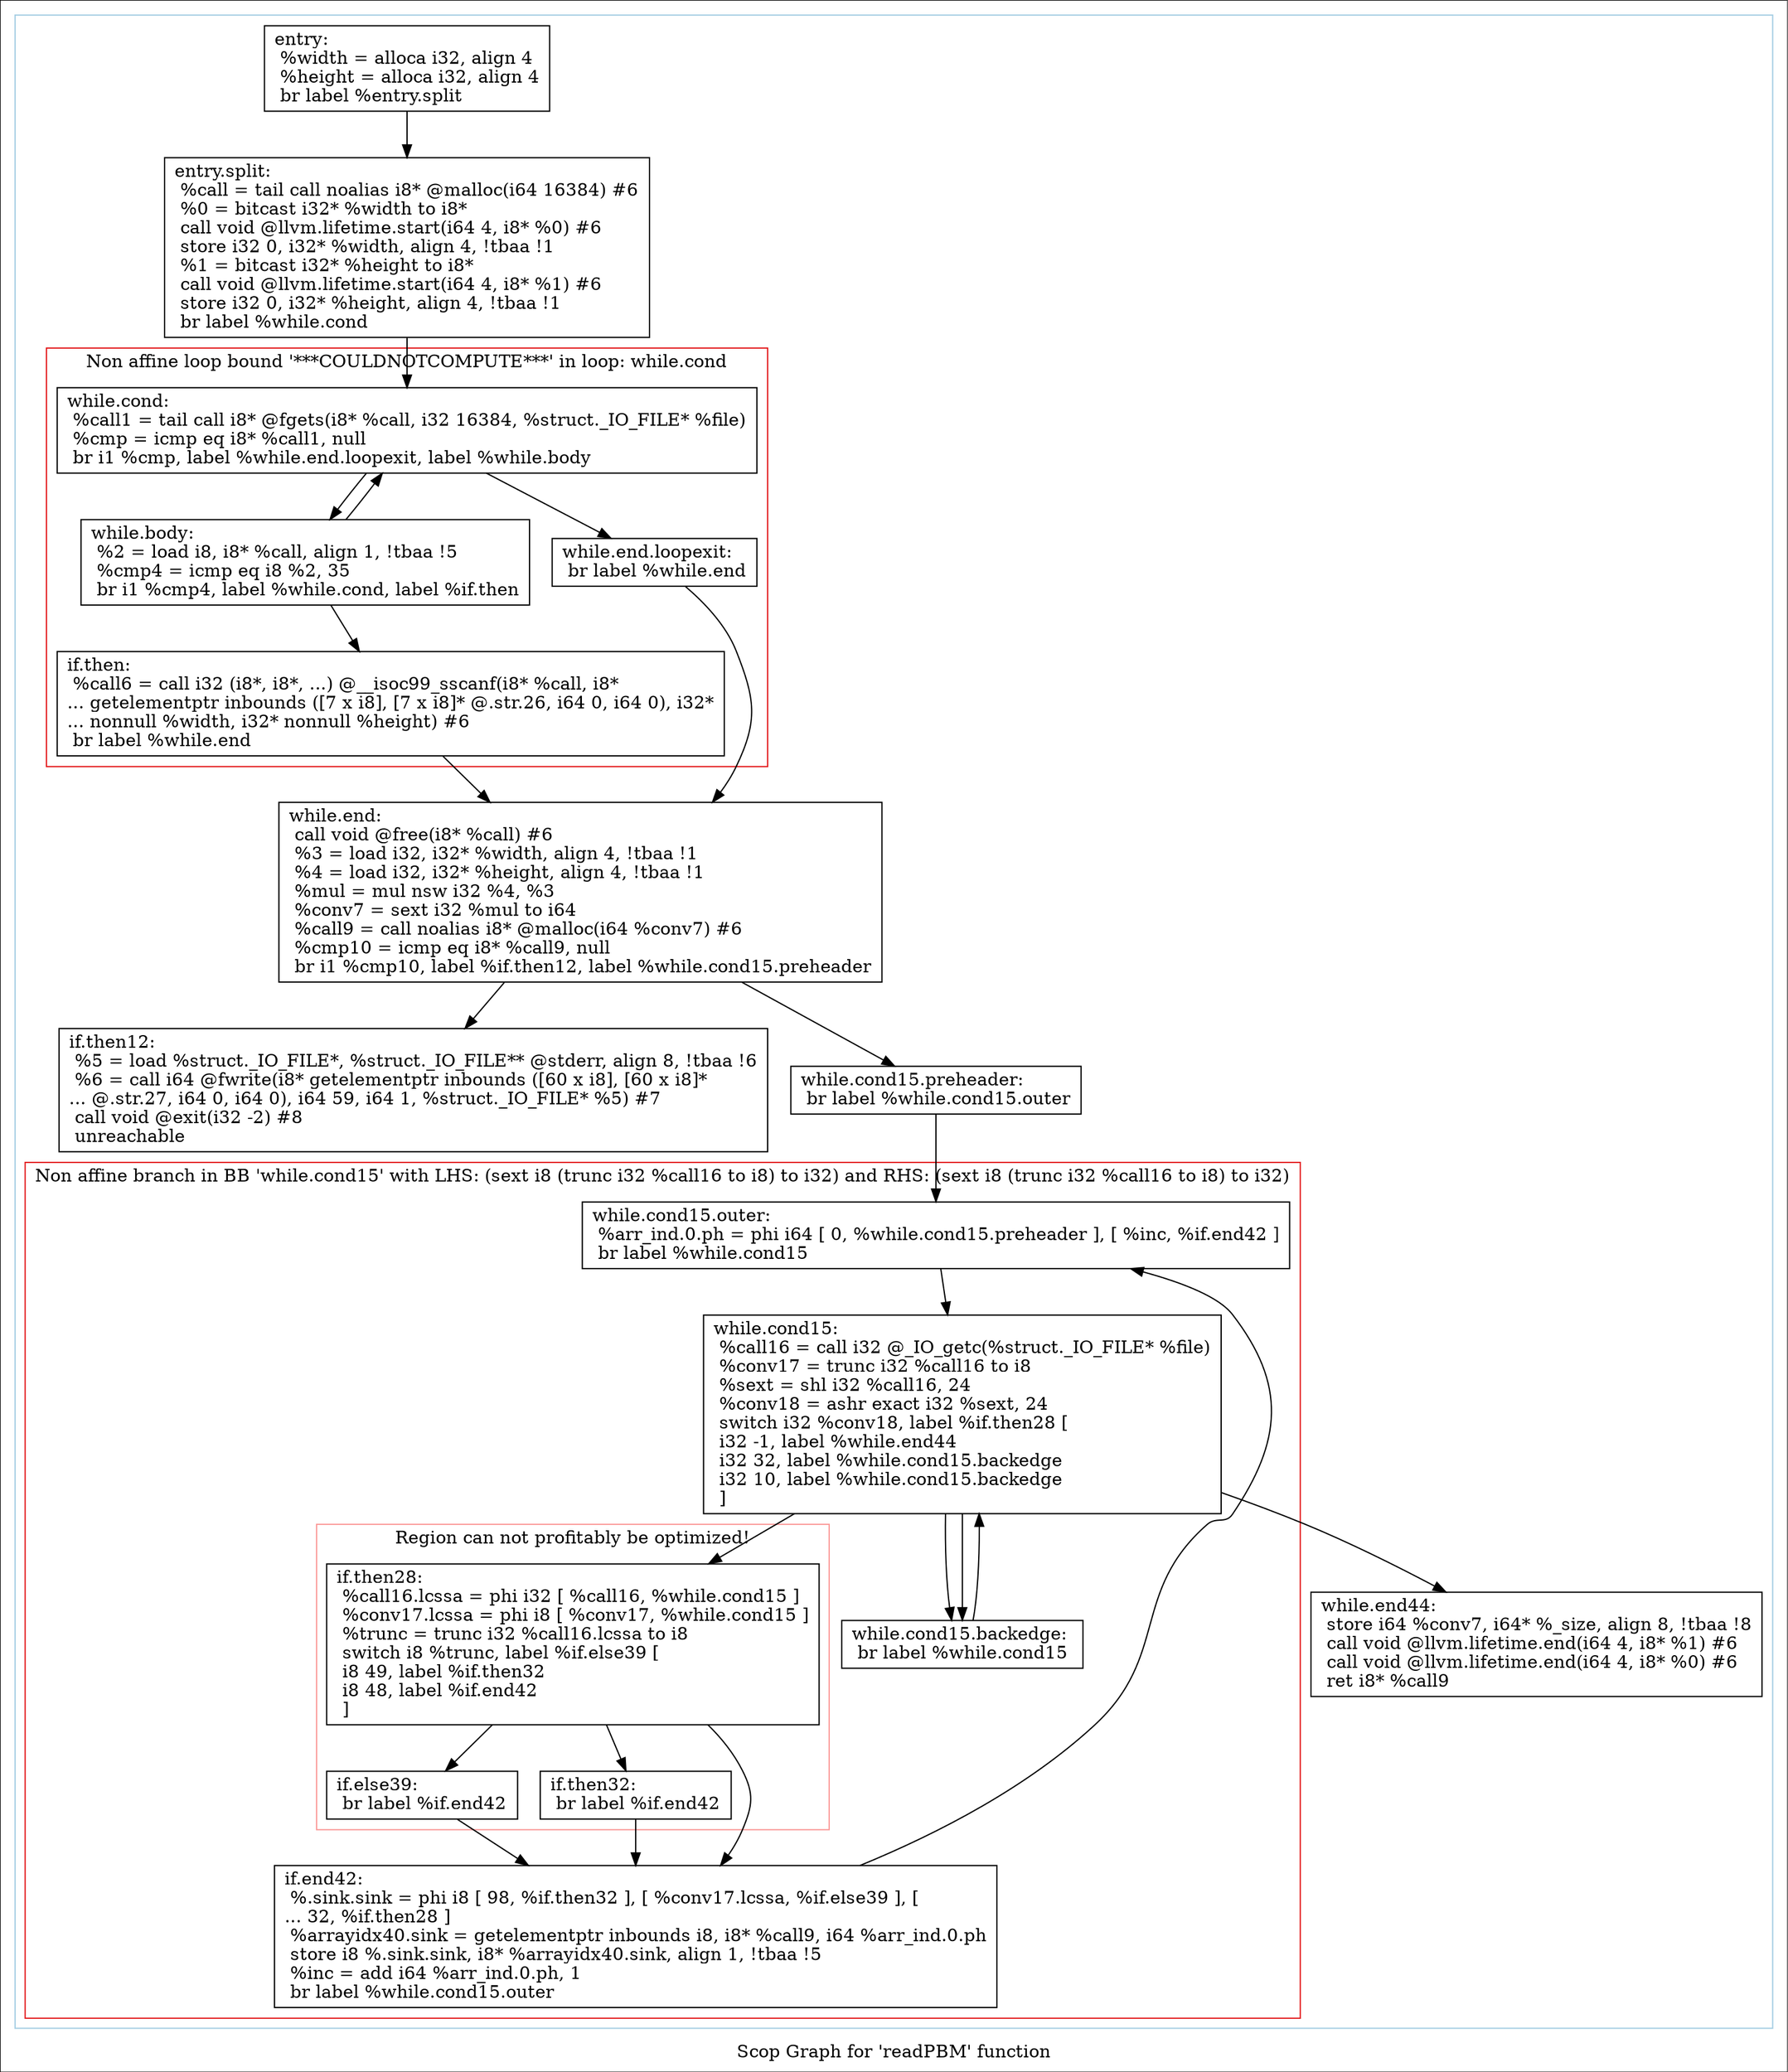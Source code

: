 digraph "Scop Graph for 'readPBM' function" {
	label="Scop Graph for 'readPBM' function";

	Node0xbfe9620 [shape=record,label="{entry:\l  %width = alloca i32, align 4\l  %height = alloca i32, align 4\l  br label %entry.split\l}"];
	Node0xbfe9620 -> Node0xbfcd8d0;
	Node0xbfcd8d0 [shape=record,label="{entry.split:                                      \l  %call = tail call noalias i8* @malloc(i64 16384) #6\l  %0 = bitcast i32* %width to i8*\l  call void @llvm.lifetime.start(i64 4, i8* %0) #6\l  store i32 0, i32* %width, align 4, !tbaa !1\l  %1 = bitcast i32* %height to i8*\l  call void @llvm.lifetime.start(i64 4, i8* %1) #6\l  store i32 0, i32* %height, align 4, !tbaa !1\l  br label %while.cond\l}"];
	Node0xbfcd8d0 -> Node0xc01d4d0;
	Node0xc01d4d0 [shape=record,label="{while.cond:                                       \l  %call1 = tail call i8* @fgets(i8* %call, i32 16384, %struct._IO_FILE* %file)\l  %cmp = icmp eq i8* %call1, null\l  br i1 %cmp, label %while.end.loopexit, label %while.body\l}"];
	Node0xc01d4d0 -> Node0xbfcb990;
	Node0xc01d4d0 -> Node0xbfba8a0;
	Node0xbfcb990 [shape=record,label="{while.end.loopexit:                               \l  br label %while.end\l}"];
	Node0xbfcb990 -> Node0xbfda260;
	Node0xbfda260 [shape=record,label="{while.end:                                        \l  call void @free(i8* %call) #6\l  %3 = load i32, i32* %width, align 4, !tbaa !1\l  %4 = load i32, i32* %height, align 4, !tbaa !1\l  %mul = mul nsw i32 %4, %3\l  %conv7 = sext i32 %mul to i64\l  %call9 = call noalias i8* @malloc(i64 %conv7) #6\l  %cmp10 = icmp eq i8* %call9, null\l  br i1 %cmp10, label %if.then12, label %while.cond15.preheader\l}"];
	Node0xbfda260 -> Node0xbdea4f0;
	Node0xbfda260 -> Node0xbfcfbf0;
	Node0xbdea4f0 [shape=record,label="{if.then12:                                        \l  %5 = load %struct._IO_FILE*, %struct._IO_FILE** @stderr, align 8, !tbaa !6\l  %6 = call i64 @fwrite(i8* getelementptr inbounds ([60 x i8], [60 x i8]*\l... @.str.27, i64 0, i64 0), i64 59, i64 1, %struct._IO_FILE* %5) #7\l  call void @exit(i32 -2) #8\l  unreachable\l}"];
	Node0xbfcfbf0 [shape=record,label="{while.cond15.preheader:                           \l  br label %while.cond15.outer\l}"];
	Node0xbfcfbf0 -> Node0xbfbeee0;
	Node0xbfbeee0 [shape=record,label="{while.cond15.outer:                               \l  %arr_ind.0.ph = phi i64 [ 0, %while.cond15.preheader ], [ %inc, %if.end42 ]\l  br label %while.cond15\l}"];
	Node0xbfbeee0 -> Node0xbfe7900;
	Node0xbfe7900 [shape=record,label="{while.cond15:                                     \l  %call16 = call i32 @_IO_getc(%struct._IO_FILE* %file)\l  %conv17 = trunc i32 %call16 to i8\l  %sext = shl i32 %call16, 24\l  %conv18 = ashr exact i32 %sext, 24\l  switch i32 %conv18, label %if.then28 [\l    i32 -1, label %while.end44\l    i32 32, label %while.cond15.backedge\l    i32 10, label %while.cond15.backedge\l  ]\l}"];
	Node0xbfe7900 -> Node0xbfe8810;
	Node0xbfe7900 -> Node0xbfb0b30;
	Node0xbfe7900 -> Node0xc01cc30;
	Node0xbfe7900 -> Node0xc01cc30;
	Node0xbfe8810 [shape=record,label="{if.then28:                                        \l  %call16.lcssa = phi i32 [ %call16, %while.cond15 ]\l  %conv17.lcssa = phi i8 [ %conv17, %while.cond15 ]\l  %trunc = trunc i32 %call16.lcssa to i8\l  switch i8 %trunc, label %if.else39 [\l    i8 49, label %if.then32\l    i8 48, label %if.end42\l  ]\l}"];
	Node0xbfe8810 -> Node0xbfe1130;
	Node0xbfe8810 -> Node0xc0129e0;
	Node0xbfe8810 -> Node0xbfd2230;
	Node0xbfe1130 [shape=record,label="{if.else39:                                        \l  br label %if.end42\l}"];
	Node0xbfe1130 -> Node0xbfd2230;
	Node0xbfd2230 [shape=record,label="{if.end42:                                         \l  %.sink.sink = phi i8 [ 98, %if.then32 ], [ %conv17.lcssa, %if.else39 ], [\l... 32, %if.then28 ]\l  %arrayidx40.sink = getelementptr inbounds i8, i8* %call9, i64 %arr_ind.0.ph\l  store i8 %.sink.sink, i8* %arrayidx40.sink, align 1, !tbaa !5\l  %inc = add i64 %arr_ind.0.ph, 1\l  br label %while.cond15.outer\l}"];
	Node0xbfd2230 -> Node0xbfbeee0[constraint=false];
	Node0xc0129e0 [shape=record,label="{if.then32:                                        \l  br label %if.end42\l}"];
	Node0xc0129e0 -> Node0xbfd2230;
	Node0xbfb0b30 [shape=record,label="{while.end44:                                      \l  store i64 %conv7, i64* %_size, align 8, !tbaa !8\l  call void @llvm.lifetime.end(i64 4, i8* %1) #6\l  call void @llvm.lifetime.end(i64 4, i8* %0) #6\l  ret i8* %call9\l}"];
	Node0xc01cc30 [shape=record,label="{while.cond15.backedge:                            \l  br label %while.cond15\l}"];
	Node0xc01cc30 -> Node0xbfe7900;
	Node0xbfba8a0 [shape=record,label="{while.body:                                       \l  %2 = load i8, i8* %call, align 1, !tbaa !5\l  %cmp4 = icmp eq i8 %2, 35\l  br i1 %cmp4, label %while.cond, label %if.then\l}"];
	Node0xbfba8a0 -> Node0xc01d4d0[constraint=false];
	Node0xbfba8a0 -> Node0xc014100;
	Node0xc014100 [shape=record,label="{if.then:                                          \l  %call6 = call i32 (i8*, i8*, ...) @__isoc99_sscanf(i8* %call, i8*\l... getelementptr inbounds ([7 x i8], [7 x i8]* @.str.26, i64 0, i64 0), i32*\l... nonnull %width, i32* nonnull %height) #6\l  br label %while.end\l}"];
	Node0xc014100 -> Node0xbfda260;
	colorscheme = "paired12"
        subgraph cluster_0xc032d20 {
          label = "";
          style = solid;
          color = 1
          subgraph cluster_0xc020fa0 {
            label = "Non affine loop bound '***COULDNOTCOMPUTE***' in loop: while.cond";
            style = solid;
            color = 6
            Node0xc01d4d0;
            Node0xbfcb990;
            Node0xbfba8a0;
            Node0xc014100;
          }
          subgraph cluster_0xc020f20 {
            label = "Non affine branch in BB 'while.cond15' with LHS: (sext i8 (trunc i32 %call16 to i8) to i32) and RHS: (sext i8 (trunc i32 %call16 to i8) to i32)";
            style = solid;
            color = 6
            subgraph cluster_0xc021280 {
              label = "Region can not profitably be optimized!";
              style = solid;
              color = 5
              Node0xbfe8810;
              Node0xbfe1130;
              Node0xc0129e0;
            }
            Node0xbfbeee0;
            Node0xbfe7900;
            Node0xbfd2230;
            Node0xc01cc30;
          }
          Node0xbfe9620;
          Node0xbfcd8d0;
          Node0xbfda260;
          Node0xbdea4f0;
          Node0xbfcfbf0;
          Node0xbfb0b30;
        }
}
